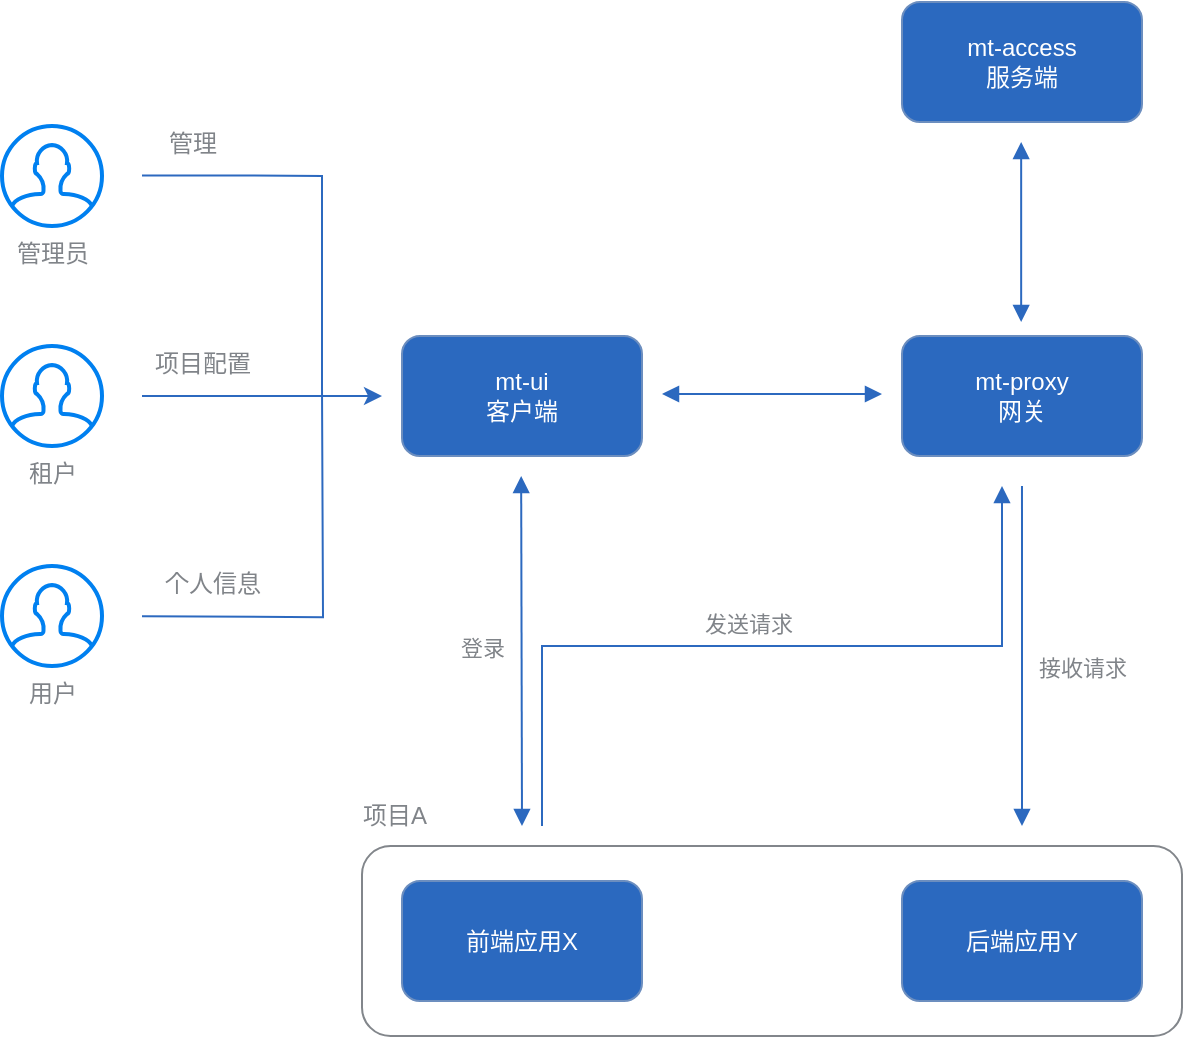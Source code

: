 <mxfile version="21.2.3" type="device">
  <diagram id="cGnB5dn_DnXe5ZkeEdu6" name="Page-1">
    <mxGraphModel dx="1912" dy="911" grid="1" gridSize="10" guides="1" tooltips="1" connect="1" arrows="1" fold="1" page="1" pageScale="1" pageWidth="291" pageHeight="413" math="0" shadow="0">
      <root>
        <mxCell id="0" />
        <mxCell id="1" parent="0" />
        <mxCell id="vGAjfYspigwUcFBMSBQ6-11" value="" style="rounded=1;whiteSpace=wrap;html=1;strokeColor=#82868b;" vertex="1" parent="1">
          <mxGeometry x="279" y="522" width="410" height="95" as="geometry" />
        </mxCell>
        <mxCell id="vGAjfYspigwUcFBMSBQ6-3" value="后端应用Y" style="rounded=1;whiteSpace=wrap;html=1;fillColor=#2b69bf;strokeColor=#6c8ebf;labelBorderColor=none;labelBackgroundColor=none;fontColor=#FFFFFF;" vertex="1" parent="1">
          <mxGeometry x="549" y="539.5" width="120" height="60" as="geometry" />
        </mxCell>
        <mxCell id="vGAjfYspigwUcFBMSBQ6-6" value="管理员" style="html=1;verticalLabelPosition=bottom;align=center;labelBackgroundColor=#ffffff;verticalAlign=top;strokeWidth=2;strokeColor=#0080F0;shadow=0;dashed=0;shape=mxgraph.ios7.icons.user;fontColor=#808489;" vertex="1" parent="1">
          <mxGeometry x="99" y="162" width="50" height="50" as="geometry" />
        </mxCell>
        <mxCell id="vGAjfYspigwUcFBMSBQ6-8" value="mt-ui&lt;br&gt;客户端" style="rounded=1;whiteSpace=wrap;html=1;fillColor=#2b69bf;strokeColor=#6c8ebf;labelBorderColor=none;labelBackgroundColor=none;fontColor=#FFFFFF;" vertex="1" parent="1">
          <mxGeometry x="299" y="267" width="120" height="60" as="geometry" />
        </mxCell>
        <mxCell id="vGAjfYspigwUcFBMSBQ6-9" value="mt-proxy&lt;br&gt;网关" style="rounded=1;whiteSpace=wrap;html=1;fillColor=#2b69bf;strokeColor=#6c8ebf;labelBorderColor=none;labelBackgroundColor=none;fontColor=#FFFFFF;" vertex="1" parent="1">
          <mxGeometry x="549" y="267" width="120" height="60" as="geometry" />
        </mxCell>
        <mxCell id="vGAjfYspigwUcFBMSBQ6-13" value="mt-access&lt;br&gt;服务端" style="rounded=1;whiteSpace=wrap;html=1;fillColor=#2b69bf;strokeColor=#6c8ebf;labelBorderColor=none;labelBackgroundColor=none;fontColor=#FFFFFF;" vertex="1" parent="1">
          <mxGeometry x="549" y="100" width="120" height="60" as="geometry" />
        </mxCell>
        <mxCell id="vGAjfYspigwUcFBMSBQ6-15" value="" style="endArrow=block;startArrow=block;html=1;rounded=0;fontColor=#2c69bf;labelBackgroundColor=#2c69bf;strokeColor=#2c69bf;startFill=1;endFill=1;" edge="1" parent="1">
          <mxGeometry width="50" height="50" relative="1" as="geometry">
            <mxPoint x="608.58" y="260" as="sourcePoint" />
            <mxPoint x="608.58" y="170" as="targetPoint" />
          </mxGeometry>
        </mxCell>
        <mxCell id="vGAjfYspigwUcFBMSBQ6-16" value="" style="endArrow=block;startArrow=block;html=1;rounded=0;fontColor=#2c69bf;labelBackgroundColor=#2c69bf;strokeColor=#2c69bf;startFill=1;endFill=1;" edge="1" parent="1">
          <mxGeometry width="50" height="50" relative="1" as="geometry">
            <mxPoint x="429" y="296" as="sourcePoint" />
            <mxPoint x="539" y="296" as="targetPoint" />
          </mxGeometry>
        </mxCell>
        <mxCell id="vGAjfYspigwUcFBMSBQ6-17" value="" style="endArrow=none;html=1;rounded=0;strokeColor=#2c69bf;endFill=0;" edge="1" parent="1">
          <mxGeometry width="50" height="50" relative="1" as="geometry">
            <mxPoint x="169" y="186.71" as="sourcePoint" />
            <mxPoint x="259" y="292" as="targetPoint" />
            <Array as="points">
              <mxPoint x="219" y="186.71" />
              <mxPoint x="259" y="187" />
            </Array>
          </mxGeometry>
        </mxCell>
        <mxCell id="vGAjfYspigwUcFBMSBQ6-19" value="租户" style="html=1;verticalLabelPosition=bottom;align=center;labelBackgroundColor=#ffffff;verticalAlign=top;strokeWidth=2;strokeColor=#0080F0;shadow=0;dashed=0;shape=mxgraph.ios7.icons.user;fontColor=#808489;" vertex="1" parent="1">
          <mxGeometry x="99" y="272" width="50" height="50" as="geometry" />
        </mxCell>
        <mxCell id="vGAjfYspigwUcFBMSBQ6-20" value="" style="endArrow=classic;html=1;rounded=0;strokeColor=#2c69bf;" edge="1" parent="1">
          <mxGeometry width="50" height="50" relative="1" as="geometry">
            <mxPoint x="169" y="297" as="sourcePoint" />
            <mxPoint x="289" y="297" as="targetPoint" />
          </mxGeometry>
        </mxCell>
        <mxCell id="vGAjfYspigwUcFBMSBQ6-22" value="用户" style="html=1;verticalLabelPosition=bottom;align=center;labelBackgroundColor=#ffffff;verticalAlign=top;strokeWidth=2;strokeColor=#0080F0;shadow=0;dashed=0;shape=mxgraph.ios7.icons.user;fontColor=#808489;" vertex="1" parent="1">
          <mxGeometry x="99" y="382" width="50" height="50" as="geometry" />
        </mxCell>
        <mxCell id="vGAjfYspigwUcFBMSBQ6-24" value="" style="endArrow=none;startArrow=block;html=1;rounded=0;fontColor=#2c69bf;labelBackgroundColor=#2c69bf;strokeColor=#2c69bf;startFill=1;endFill=0;" edge="1" parent="1">
          <mxGeometry width="50" height="50" relative="1" as="geometry">
            <mxPoint x="609" y="512" as="sourcePoint" />
            <mxPoint x="608.99" y="342" as="targetPoint" />
          </mxGeometry>
        </mxCell>
        <mxCell id="vGAjfYspigwUcFBMSBQ6-39" value="接收请求" style="edgeLabel;html=1;align=center;verticalAlign=middle;resizable=0;points=[];fontColor=#808489;labelBorderColor=none;labelBackgroundColor=none;" vertex="1" connectable="0" parent="vGAjfYspigwUcFBMSBQ6-24">
          <mxGeometry x="-0.1" relative="1" as="geometry">
            <mxPoint x="30" y="-3" as="offset" />
          </mxGeometry>
        </mxCell>
        <mxCell id="vGAjfYspigwUcFBMSBQ6-25" value="" style="endArrow=none;html=1;rounded=0;strokeColor=#2c69bf;endFill=0;edgeStyle=orthogonalEdgeStyle;" edge="1" parent="1">
          <mxGeometry width="50" height="50" relative="1" as="geometry">
            <mxPoint x="169" y="407.12" as="sourcePoint" />
            <mxPoint x="259" y="292" as="targetPoint" />
          </mxGeometry>
        </mxCell>
        <mxCell id="vGAjfYspigwUcFBMSBQ6-27" value="前端应用X" style="rounded=1;whiteSpace=wrap;html=1;fillColor=#2b69bf;strokeColor=#6c8ebf;labelBorderColor=none;labelBackgroundColor=none;fontColor=#FFFFFF;" vertex="1" parent="1">
          <mxGeometry x="299" y="539.5" width="120" height="60" as="geometry" />
        </mxCell>
        <mxCell id="vGAjfYspigwUcFBMSBQ6-28" value="" style="endArrow=block;startArrow=block;html=1;rounded=0;fontColor=#2c69bf;labelBackgroundColor=#2c69bf;strokeColor=#2c69bf;startFill=1;endFill=1;" edge="1" parent="1">
          <mxGeometry width="50" height="50" relative="1" as="geometry">
            <mxPoint x="359" y="512" as="sourcePoint" />
            <mxPoint x="358.58" y="337" as="targetPoint" />
          </mxGeometry>
        </mxCell>
        <mxCell id="vGAjfYspigwUcFBMSBQ6-33" value="登录" style="edgeLabel;html=1;align=center;verticalAlign=middle;resizable=0;points=[];fontColor=#808489;" vertex="1" connectable="0" parent="vGAjfYspigwUcFBMSBQ6-28">
          <mxGeometry x="0.091" relative="1" as="geometry">
            <mxPoint x="-20" y="6" as="offset" />
          </mxGeometry>
        </mxCell>
        <mxCell id="vGAjfYspigwUcFBMSBQ6-29" value="项目A" style="text;html=1;align=center;verticalAlign=middle;resizable=0;points=[];autosize=1;strokeColor=none;fillColor=none;fontColor=#808489;" vertex="1" parent="1">
          <mxGeometry x="265" y="492" width="60" height="30" as="geometry" />
        </mxCell>
        <mxCell id="vGAjfYspigwUcFBMSBQ6-34" value="管理" style="text;html=1;align=center;verticalAlign=middle;resizable=0;points=[];autosize=1;strokeColor=none;fillColor=none;fontColor=#808489;" vertex="1" parent="1">
          <mxGeometry x="169" y="156" width="50" height="30" as="geometry" />
        </mxCell>
        <mxCell id="vGAjfYspigwUcFBMSBQ6-35" value="项目配置" style="text;html=1;align=center;verticalAlign=middle;resizable=0;points=[];autosize=1;strokeColor=none;fillColor=none;fontColor=#808489;" vertex="1" parent="1">
          <mxGeometry x="164" y="266" width="70" height="30" as="geometry" />
        </mxCell>
        <mxCell id="vGAjfYspigwUcFBMSBQ6-36" value="个人信息" style="text;html=1;align=center;verticalAlign=middle;resizable=0;points=[];autosize=1;strokeColor=none;fillColor=none;fontColor=#808489;" vertex="1" parent="1">
          <mxGeometry x="169" y="376" width="70" height="30" as="geometry" />
        </mxCell>
        <mxCell id="vGAjfYspigwUcFBMSBQ6-37" value="" style="endArrow=block;startArrow=none;html=1;rounded=0;fontColor=#2c69bf;labelBackgroundColor=#2c69bf;strokeColor=#2c69bf;startFill=0;endFill=1;" edge="1" parent="1">
          <mxGeometry width="50" height="50" relative="1" as="geometry">
            <mxPoint x="369" y="512" as="sourcePoint" />
            <mxPoint x="599" y="342" as="targetPoint" />
            <Array as="points">
              <mxPoint x="369" y="422" />
              <mxPoint x="599" y="422" />
            </Array>
          </mxGeometry>
        </mxCell>
        <mxCell id="vGAjfYspigwUcFBMSBQ6-38" value="&lt;font color=&quot;#808489&quot;&gt;发送请求&lt;/font&gt;" style="edgeLabel;html=1;align=center;verticalAlign=middle;resizable=0;points=[];" vertex="1" connectable="0" parent="vGAjfYspigwUcFBMSBQ6-37">
          <mxGeometry x="-0.229" y="4" relative="1" as="geometry">
            <mxPoint x="39" y="-7" as="offset" />
          </mxGeometry>
        </mxCell>
      </root>
    </mxGraphModel>
  </diagram>
</mxfile>
